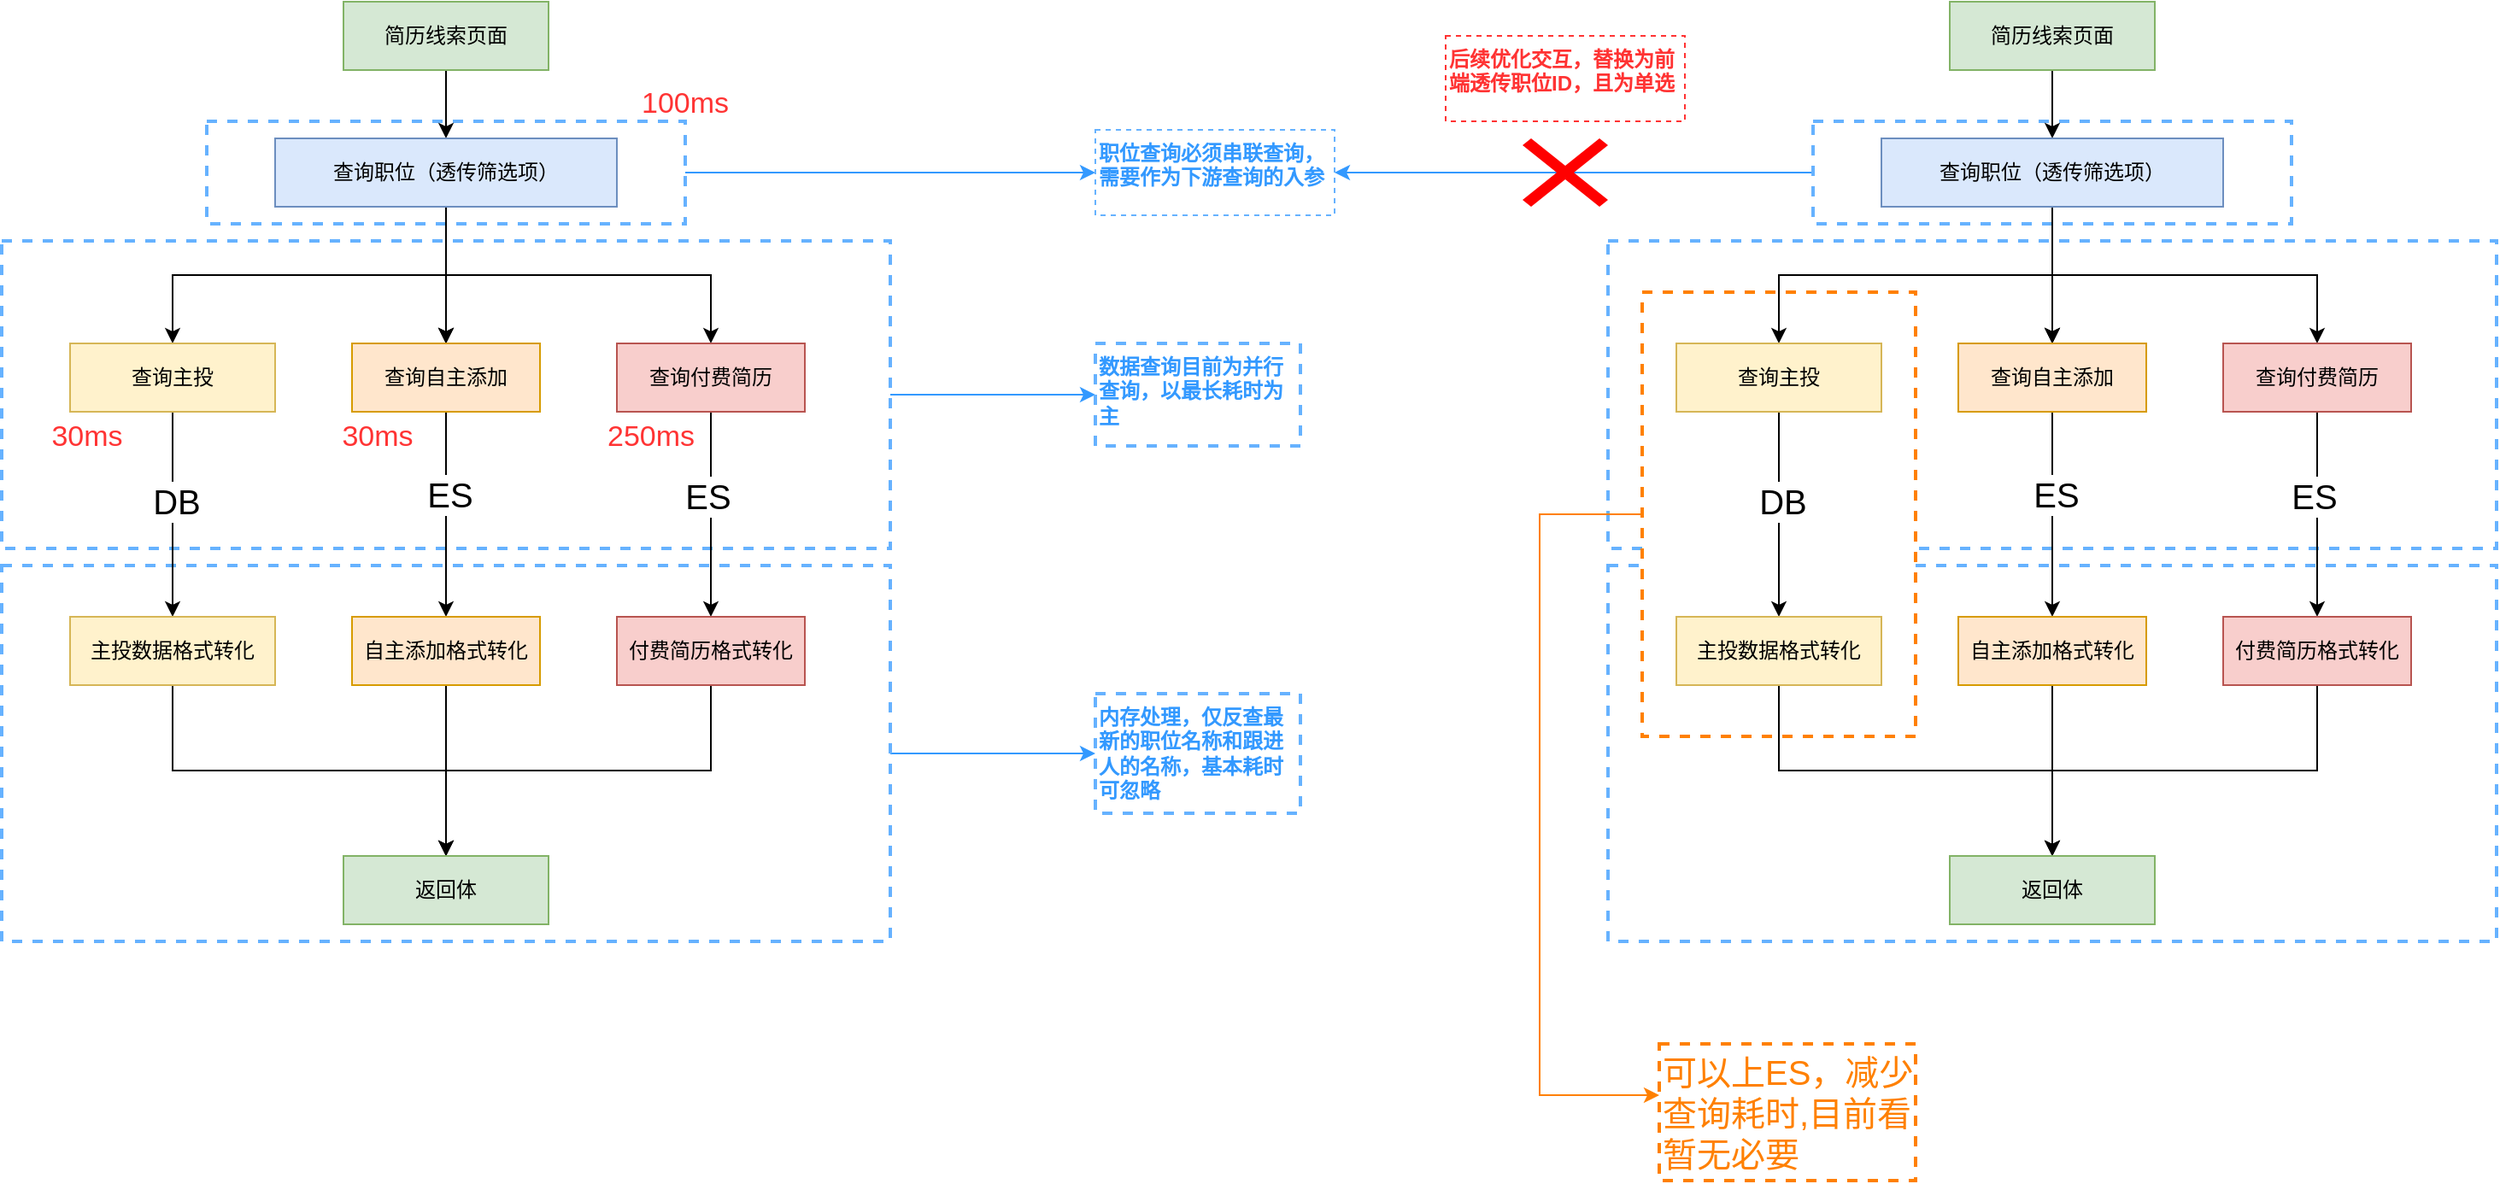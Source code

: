 <mxfile version="22.1.20" type="github">
  <diagram name="第 1 页" id="IvLhAiH7EyRF6yPdtCSv">
    <mxGraphModel dx="1593" dy="473" grid="1" gridSize="10" guides="1" tooltips="1" connect="1" arrows="1" fold="1" page="0" pageScale="1" pageWidth="827" pageHeight="1169" math="0" shadow="0">
      <root>
        <mxCell id="0" />
        <mxCell id="1" parent="0" />
        <mxCell id="fokVRQq-qGCGtbH7lqMj-43" value="" style="rounded=0;whiteSpace=wrap;html=1;dashed=1;strokeColor=#66B2FF;strokeWidth=2;" vertex="1" parent="1">
          <mxGeometry x="1020" y="810" width="520" height="220" as="geometry" />
        </mxCell>
        <mxCell id="fokVRQq-qGCGtbH7lqMj-45" value="" style="rounded=0;whiteSpace=wrap;html=1;dashed=1;strokeColor=#66B2FF;strokeWidth=2;" vertex="1" parent="1">
          <mxGeometry x="1020" y="620" width="520" height="180" as="geometry" />
        </mxCell>
        <mxCell id="fokVRQq-qGCGtbH7lqMj-82" value="" style="edgeStyle=orthogonalEdgeStyle;rounded=0;orthogonalLoop=1;jettySize=auto;html=1;strokeColor=#FF8000;" edge="1" parent="1" source="fokVRQq-qGCGtbH7lqMj-80" target="fokVRQq-qGCGtbH7lqMj-81">
          <mxGeometry relative="1" as="geometry">
            <Array as="points">
              <mxPoint x="980" y="780" />
              <mxPoint x="980" y="1120" />
            </Array>
          </mxGeometry>
        </mxCell>
        <mxCell id="fokVRQq-qGCGtbH7lqMj-80" value="" style="rounded=0;whiteSpace=wrap;html=1;dashed=1;strokeColor=#FF8000;strokeWidth=2;" vertex="1" parent="1">
          <mxGeometry x="1040" y="650" width="160" height="260" as="geometry" />
        </mxCell>
        <mxCell id="fokVRQq-qGCGtbH7lqMj-41" value="" style="edgeStyle=orthogonalEdgeStyle;rounded=0;orthogonalLoop=1;jettySize=auto;html=1;fontColor=#3399FF;strokeColor=#3399FF;" edge="1" parent="1" source="fokVRQq-qGCGtbH7lqMj-39" target="fokVRQq-qGCGtbH7lqMj-40">
          <mxGeometry relative="1" as="geometry" />
        </mxCell>
        <mxCell id="fokVRQq-qGCGtbH7lqMj-39" value="" style="rounded=0;whiteSpace=wrap;html=1;dashed=1;strokeColor=#66B2FF;strokeWidth=2;" vertex="1" parent="1">
          <mxGeometry x="80" y="810" width="520" height="220" as="geometry" />
        </mxCell>
        <mxCell id="fokVRQq-qGCGtbH7lqMj-38" value="" style="edgeStyle=orthogonalEdgeStyle;rounded=0;orthogonalLoop=1;jettySize=auto;html=1;strokeColor=#3399FF;" edge="1" parent="1" source="fokVRQq-qGCGtbH7lqMj-36" target="fokVRQq-qGCGtbH7lqMj-37">
          <mxGeometry relative="1" as="geometry" />
        </mxCell>
        <mxCell id="fokVRQq-qGCGtbH7lqMj-36" value="" style="rounded=0;whiteSpace=wrap;html=1;dashed=1;strokeColor=#66B2FF;strokeWidth=2;" vertex="1" parent="1">
          <mxGeometry x="80" y="620" width="520" height="180" as="geometry" />
        </mxCell>
        <mxCell id="fokVRQq-qGCGtbH7lqMj-35" value="" style="edgeStyle=orthogonalEdgeStyle;rounded=0;orthogonalLoop=1;jettySize=auto;html=1;strokeColor=#3399FF;" edge="1" parent="1" source="fokVRQq-qGCGtbH7lqMj-31" target="fokVRQq-qGCGtbH7lqMj-34">
          <mxGeometry relative="1" as="geometry" />
        </mxCell>
        <mxCell id="fokVRQq-qGCGtbH7lqMj-31" value="" style="rounded=0;whiteSpace=wrap;html=1;dashed=1;strokeColor=#66B2FF;strokeWidth=2;" vertex="1" parent="1">
          <mxGeometry x="200" y="550" width="280" height="60" as="geometry" />
        </mxCell>
        <mxCell id="fokVRQq-qGCGtbH7lqMj-5" value="" style="edgeStyle=orthogonalEdgeStyle;rounded=0;orthogonalLoop=1;jettySize=auto;html=1;" edge="1" parent="1" source="fokVRQq-qGCGtbH7lqMj-3" target="fokVRQq-qGCGtbH7lqMj-4">
          <mxGeometry relative="1" as="geometry" />
        </mxCell>
        <mxCell id="fokVRQq-qGCGtbH7lqMj-3" value="简历线索页面" style="rounded=0;whiteSpace=wrap;html=1;fillColor=#d5e8d4;strokeColor=#82b366;" vertex="1" parent="1">
          <mxGeometry x="280" y="480" width="120" height="40" as="geometry" />
        </mxCell>
        <mxCell id="fokVRQq-qGCGtbH7lqMj-7" value="" style="edgeStyle=orthogonalEdgeStyle;rounded=0;orthogonalLoop=1;jettySize=auto;html=1;" edge="1" parent="1" source="fokVRQq-qGCGtbH7lqMj-4" target="fokVRQq-qGCGtbH7lqMj-6">
          <mxGeometry relative="1" as="geometry" />
        </mxCell>
        <mxCell id="fokVRQq-qGCGtbH7lqMj-9" value="" style="edgeStyle=orthogonalEdgeStyle;rounded=0;orthogonalLoop=1;jettySize=auto;html=1;" edge="1" parent="1" source="fokVRQq-qGCGtbH7lqMj-4" target="fokVRQq-qGCGtbH7lqMj-8">
          <mxGeometry relative="1" as="geometry" />
        </mxCell>
        <mxCell id="fokVRQq-qGCGtbH7lqMj-10" value="" style="edgeStyle=orthogonalEdgeStyle;rounded=0;orthogonalLoop=1;jettySize=auto;html=1;" edge="1" parent="1" source="fokVRQq-qGCGtbH7lqMj-4" target="fokVRQq-qGCGtbH7lqMj-8">
          <mxGeometry relative="1" as="geometry" />
        </mxCell>
        <mxCell id="fokVRQq-qGCGtbH7lqMj-11" value="" style="edgeStyle=orthogonalEdgeStyle;rounded=0;orthogonalLoop=1;jettySize=auto;html=1;" edge="1" parent="1" source="fokVRQq-qGCGtbH7lqMj-4" target="fokVRQq-qGCGtbH7lqMj-8">
          <mxGeometry relative="1" as="geometry" />
        </mxCell>
        <mxCell id="fokVRQq-qGCGtbH7lqMj-13" style="edgeStyle=orthogonalEdgeStyle;rounded=0;orthogonalLoop=1;jettySize=auto;html=1;" edge="1" parent="1" source="fokVRQq-qGCGtbH7lqMj-4" target="fokVRQq-qGCGtbH7lqMj-12">
          <mxGeometry relative="1" as="geometry" />
        </mxCell>
        <mxCell id="fokVRQq-qGCGtbH7lqMj-4" value="查询职位（透传筛选项）" style="rounded=0;whiteSpace=wrap;html=1;fillColor=#dae8fc;strokeColor=#6c8ebf;" vertex="1" parent="1">
          <mxGeometry x="240" y="560" width="200" height="40" as="geometry" />
        </mxCell>
        <mxCell id="fokVRQq-qGCGtbH7lqMj-15" value="" style="edgeStyle=orthogonalEdgeStyle;rounded=0;orthogonalLoop=1;jettySize=auto;html=1;" edge="1" parent="1" source="fokVRQq-qGCGtbH7lqMj-6" target="fokVRQq-qGCGtbH7lqMj-14">
          <mxGeometry relative="1" as="geometry" />
        </mxCell>
        <mxCell id="fokVRQq-qGCGtbH7lqMj-20" value="DB" style="edgeLabel;html=1;align=center;verticalAlign=middle;resizable=0;points=[];fontSize=20;" vertex="1" connectable="0" parent="fokVRQq-qGCGtbH7lqMj-15">
          <mxGeometry x="-0.133" y="2" relative="1" as="geometry">
            <mxPoint as="offset" />
          </mxGeometry>
        </mxCell>
        <mxCell id="fokVRQq-qGCGtbH7lqMj-6" value="查询主投" style="rounded=0;whiteSpace=wrap;html=1;fillColor=#fff2cc;strokeColor=#d6b656;" vertex="1" parent="1">
          <mxGeometry x="120" y="680" width="120" height="40" as="geometry" />
        </mxCell>
        <mxCell id="fokVRQq-qGCGtbH7lqMj-17" value="" style="edgeStyle=orthogonalEdgeStyle;rounded=0;orthogonalLoop=1;jettySize=auto;html=1;" edge="1" parent="1" source="fokVRQq-qGCGtbH7lqMj-8" target="fokVRQq-qGCGtbH7lqMj-16">
          <mxGeometry relative="1" as="geometry" />
        </mxCell>
        <mxCell id="fokVRQq-qGCGtbH7lqMj-21" value="ES" style="edgeLabel;html=1;align=center;verticalAlign=middle;resizable=0;points=[];fontSize=20;" vertex="1" connectable="0" parent="fokVRQq-qGCGtbH7lqMj-17">
          <mxGeometry x="-0.2" y="2" relative="1" as="geometry">
            <mxPoint as="offset" />
          </mxGeometry>
        </mxCell>
        <mxCell id="fokVRQq-qGCGtbH7lqMj-8" value="查询自主添加" style="rounded=0;whiteSpace=wrap;html=1;fillColor=#ffe6cc;strokeColor=#d79b00;" vertex="1" parent="1">
          <mxGeometry x="285" y="680" width="110" height="40" as="geometry" />
        </mxCell>
        <mxCell id="fokVRQq-qGCGtbH7lqMj-19" value="" style="edgeStyle=orthogonalEdgeStyle;rounded=0;orthogonalLoop=1;jettySize=auto;html=1;" edge="1" parent="1" source="fokVRQq-qGCGtbH7lqMj-12" target="fokVRQq-qGCGtbH7lqMj-18">
          <mxGeometry relative="1" as="geometry" />
        </mxCell>
        <mxCell id="fokVRQq-qGCGtbH7lqMj-22" value="ES" style="edgeLabel;html=1;align=center;verticalAlign=middle;resizable=0;points=[];fontSize=20;" vertex="1" connectable="0" parent="fokVRQq-qGCGtbH7lqMj-19">
          <mxGeometry x="-0.183" y="-2" relative="1" as="geometry">
            <mxPoint as="offset" />
          </mxGeometry>
        </mxCell>
        <mxCell id="fokVRQq-qGCGtbH7lqMj-12" value="查询付费简历" style="rounded=0;whiteSpace=wrap;html=1;fillColor=#f8cecc;strokeColor=#b85450;" vertex="1" parent="1">
          <mxGeometry x="440" y="680" width="110" height="40" as="geometry" />
        </mxCell>
        <mxCell id="fokVRQq-qGCGtbH7lqMj-26" style="edgeStyle=orthogonalEdgeStyle;rounded=0;orthogonalLoop=1;jettySize=auto;html=1;entryX=0.5;entryY=0;entryDx=0;entryDy=0;" edge="1" parent="1" source="fokVRQq-qGCGtbH7lqMj-14" target="fokVRQq-qGCGtbH7lqMj-23">
          <mxGeometry relative="1" as="geometry">
            <Array as="points">
              <mxPoint x="180" y="930" />
              <mxPoint x="340" y="930" />
            </Array>
          </mxGeometry>
        </mxCell>
        <mxCell id="fokVRQq-qGCGtbH7lqMj-14" value="主投数据格式转化" style="rounded=0;whiteSpace=wrap;html=1;fillColor=#fff2cc;strokeColor=#d6b656;" vertex="1" parent="1">
          <mxGeometry x="120" y="840" width="120" height="40" as="geometry" />
        </mxCell>
        <mxCell id="fokVRQq-qGCGtbH7lqMj-25" style="edgeStyle=orthogonalEdgeStyle;rounded=0;orthogonalLoop=1;jettySize=auto;html=1;entryX=0.5;entryY=0;entryDx=0;entryDy=0;" edge="1" parent="1" source="fokVRQq-qGCGtbH7lqMj-16" target="fokVRQq-qGCGtbH7lqMj-23">
          <mxGeometry relative="1" as="geometry" />
        </mxCell>
        <mxCell id="fokVRQq-qGCGtbH7lqMj-16" value="自主添加格式转化" style="rounded=0;whiteSpace=wrap;html=1;fillColor=#ffe6cc;strokeColor=#d79b00;" vertex="1" parent="1">
          <mxGeometry x="285" y="840" width="110" height="40" as="geometry" />
        </mxCell>
        <mxCell id="fokVRQq-qGCGtbH7lqMj-27" style="edgeStyle=orthogonalEdgeStyle;rounded=0;orthogonalLoop=1;jettySize=auto;html=1;entryX=0.5;entryY=0;entryDx=0;entryDy=0;" edge="1" parent="1" source="fokVRQq-qGCGtbH7lqMj-18" target="fokVRQq-qGCGtbH7lqMj-23">
          <mxGeometry relative="1" as="geometry">
            <Array as="points">
              <mxPoint x="495" y="930" />
              <mxPoint x="340" y="930" />
            </Array>
          </mxGeometry>
        </mxCell>
        <mxCell id="fokVRQq-qGCGtbH7lqMj-18" value="付费简历格式转化" style="rounded=0;whiteSpace=wrap;html=1;fillColor=#f8cecc;strokeColor=#b85450;" vertex="1" parent="1">
          <mxGeometry x="440" y="840" width="110" height="40" as="geometry" />
        </mxCell>
        <mxCell id="fokVRQq-qGCGtbH7lqMj-23" value="返回体" style="rounded=0;whiteSpace=wrap;html=1;fillColor=#d5e8d4;strokeColor=#82b366;" vertex="1" parent="1">
          <mxGeometry x="280" y="980" width="120" height="40" as="geometry" />
        </mxCell>
        <mxCell id="fokVRQq-qGCGtbH7lqMj-34" value="职位查询必须串联查询，需要作为下游查询的入参" style="whiteSpace=wrap;html=1;strokeColor=#66B2FF;rounded=0;dashed=1;strokeWidth=1;align=left;verticalAlign=top;fontColor=#3399FF;fontStyle=1" vertex="1" parent="1">
          <mxGeometry x="720" y="555" width="140" height="50" as="geometry" />
        </mxCell>
        <mxCell id="fokVRQq-qGCGtbH7lqMj-37" value="数据查询目前为并行查询，以最长耗时为主" style="whiteSpace=wrap;html=1;strokeColor=#66B2FF;rounded=0;dashed=1;strokeWidth=2;verticalAlign=top;align=left;fontColor=#3399FF;fontStyle=1" vertex="1" parent="1">
          <mxGeometry x="720" y="680" width="120" height="60" as="geometry" />
        </mxCell>
        <mxCell id="fokVRQq-qGCGtbH7lqMj-40" value="内存处理，仅反查最新的职位名称和跟进人的名称，基本耗时可忽略" style="whiteSpace=wrap;html=1;strokeColor=#66B2FF;rounded=0;dashed=1;strokeWidth=2;align=left;verticalAlign=top;fontColor=#3399FF;fontStyle=1" vertex="1" parent="1">
          <mxGeometry x="720" y="885" width="120" height="70" as="geometry" />
        </mxCell>
        <mxCell id="fokVRQq-qGCGtbH7lqMj-75" style="edgeStyle=orthogonalEdgeStyle;rounded=0;orthogonalLoop=1;jettySize=auto;html=1;entryX=1;entryY=0.5;entryDx=0;entryDy=0;strokeColor=#3399FF;" edge="1" parent="1" source="fokVRQq-qGCGtbH7lqMj-47" target="fokVRQq-qGCGtbH7lqMj-34">
          <mxGeometry relative="1" as="geometry" />
        </mxCell>
        <mxCell id="fokVRQq-qGCGtbH7lqMj-47" value="" style="rounded=0;whiteSpace=wrap;html=1;dashed=1;strokeColor=#66B2FF;strokeWidth=2;" vertex="1" parent="1">
          <mxGeometry x="1140" y="550" width="280" height="60" as="geometry" />
        </mxCell>
        <mxCell id="fokVRQq-qGCGtbH7lqMj-48" value="" style="edgeStyle=orthogonalEdgeStyle;rounded=0;orthogonalLoop=1;jettySize=auto;html=1;" edge="1" parent="1" source="fokVRQq-qGCGtbH7lqMj-49" target="fokVRQq-qGCGtbH7lqMj-55">
          <mxGeometry relative="1" as="geometry" />
        </mxCell>
        <mxCell id="fokVRQq-qGCGtbH7lqMj-49" value="简历线索页面" style="rounded=0;whiteSpace=wrap;html=1;fillColor=#d5e8d4;strokeColor=#82b366;" vertex="1" parent="1">
          <mxGeometry x="1220" y="480" width="120" height="40" as="geometry" />
        </mxCell>
        <mxCell id="fokVRQq-qGCGtbH7lqMj-50" value="" style="edgeStyle=orthogonalEdgeStyle;rounded=0;orthogonalLoop=1;jettySize=auto;html=1;" edge="1" parent="1" source="fokVRQq-qGCGtbH7lqMj-55" target="fokVRQq-qGCGtbH7lqMj-58">
          <mxGeometry relative="1" as="geometry" />
        </mxCell>
        <mxCell id="fokVRQq-qGCGtbH7lqMj-51" value="" style="edgeStyle=orthogonalEdgeStyle;rounded=0;orthogonalLoop=1;jettySize=auto;html=1;" edge="1" parent="1" source="fokVRQq-qGCGtbH7lqMj-55" target="fokVRQq-qGCGtbH7lqMj-61">
          <mxGeometry relative="1" as="geometry" />
        </mxCell>
        <mxCell id="fokVRQq-qGCGtbH7lqMj-52" value="" style="edgeStyle=orthogonalEdgeStyle;rounded=0;orthogonalLoop=1;jettySize=auto;html=1;" edge="1" parent="1" source="fokVRQq-qGCGtbH7lqMj-55" target="fokVRQq-qGCGtbH7lqMj-61">
          <mxGeometry relative="1" as="geometry" />
        </mxCell>
        <mxCell id="fokVRQq-qGCGtbH7lqMj-53" value="" style="edgeStyle=orthogonalEdgeStyle;rounded=0;orthogonalLoop=1;jettySize=auto;html=1;" edge="1" parent="1" source="fokVRQq-qGCGtbH7lqMj-55" target="fokVRQq-qGCGtbH7lqMj-61">
          <mxGeometry relative="1" as="geometry" />
        </mxCell>
        <mxCell id="fokVRQq-qGCGtbH7lqMj-54" style="edgeStyle=orthogonalEdgeStyle;rounded=0;orthogonalLoop=1;jettySize=auto;html=1;" edge="1" parent="1" source="fokVRQq-qGCGtbH7lqMj-55" target="fokVRQq-qGCGtbH7lqMj-64">
          <mxGeometry relative="1" as="geometry" />
        </mxCell>
        <mxCell id="fokVRQq-qGCGtbH7lqMj-55" value="查询职位（透传筛选项）" style="rounded=0;whiteSpace=wrap;html=1;fillColor=#dae8fc;strokeColor=#6c8ebf;" vertex="1" parent="1">
          <mxGeometry x="1180" y="560" width="200" height="40" as="geometry" />
        </mxCell>
        <mxCell id="fokVRQq-qGCGtbH7lqMj-56" value="" style="edgeStyle=orthogonalEdgeStyle;rounded=0;orthogonalLoop=1;jettySize=auto;html=1;" edge="1" parent="1" source="fokVRQq-qGCGtbH7lqMj-58" target="fokVRQq-qGCGtbH7lqMj-66">
          <mxGeometry relative="1" as="geometry" />
        </mxCell>
        <mxCell id="fokVRQq-qGCGtbH7lqMj-57" value="DB" style="edgeLabel;html=1;align=center;verticalAlign=middle;resizable=0;points=[];fontSize=20;" vertex="1" connectable="0" parent="fokVRQq-qGCGtbH7lqMj-56">
          <mxGeometry x="-0.133" y="2" relative="1" as="geometry">
            <mxPoint as="offset" />
          </mxGeometry>
        </mxCell>
        <mxCell id="fokVRQq-qGCGtbH7lqMj-58" value="查询主投" style="rounded=0;whiteSpace=wrap;html=1;fillColor=#fff2cc;strokeColor=#d6b656;" vertex="1" parent="1">
          <mxGeometry x="1060" y="680" width="120" height="40" as="geometry" />
        </mxCell>
        <mxCell id="fokVRQq-qGCGtbH7lqMj-59" value="" style="edgeStyle=orthogonalEdgeStyle;rounded=0;orthogonalLoop=1;jettySize=auto;html=1;" edge="1" parent="1" source="fokVRQq-qGCGtbH7lqMj-61" target="fokVRQq-qGCGtbH7lqMj-68">
          <mxGeometry relative="1" as="geometry" />
        </mxCell>
        <mxCell id="fokVRQq-qGCGtbH7lqMj-60" value="ES" style="edgeLabel;html=1;align=center;verticalAlign=middle;resizable=0;points=[];fontSize=20;" vertex="1" connectable="0" parent="fokVRQq-qGCGtbH7lqMj-59">
          <mxGeometry x="-0.2" y="2" relative="1" as="geometry">
            <mxPoint as="offset" />
          </mxGeometry>
        </mxCell>
        <mxCell id="fokVRQq-qGCGtbH7lqMj-61" value="查询自主添加" style="rounded=0;whiteSpace=wrap;html=1;fillColor=#ffe6cc;strokeColor=#d79b00;" vertex="1" parent="1">
          <mxGeometry x="1225" y="680" width="110" height="40" as="geometry" />
        </mxCell>
        <mxCell id="fokVRQq-qGCGtbH7lqMj-62" value="" style="edgeStyle=orthogonalEdgeStyle;rounded=0;orthogonalLoop=1;jettySize=auto;html=1;" edge="1" parent="1" source="fokVRQq-qGCGtbH7lqMj-64" target="fokVRQq-qGCGtbH7lqMj-70">
          <mxGeometry relative="1" as="geometry" />
        </mxCell>
        <mxCell id="fokVRQq-qGCGtbH7lqMj-63" value="ES" style="edgeLabel;html=1;align=center;verticalAlign=middle;resizable=0;points=[];fontSize=20;" vertex="1" connectable="0" parent="fokVRQq-qGCGtbH7lqMj-62">
          <mxGeometry x="-0.183" y="-2" relative="1" as="geometry">
            <mxPoint as="offset" />
          </mxGeometry>
        </mxCell>
        <mxCell id="fokVRQq-qGCGtbH7lqMj-64" value="查询付费简历" style="rounded=0;whiteSpace=wrap;html=1;fillColor=#f8cecc;strokeColor=#b85450;" vertex="1" parent="1">
          <mxGeometry x="1380" y="680" width="110" height="40" as="geometry" />
        </mxCell>
        <mxCell id="fokVRQq-qGCGtbH7lqMj-65" style="edgeStyle=orthogonalEdgeStyle;rounded=0;orthogonalLoop=1;jettySize=auto;html=1;entryX=0.5;entryY=0;entryDx=0;entryDy=0;" edge="1" parent="1" source="fokVRQq-qGCGtbH7lqMj-66" target="fokVRQq-qGCGtbH7lqMj-71">
          <mxGeometry relative="1" as="geometry">
            <Array as="points">
              <mxPoint x="1120" y="930" />
              <mxPoint x="1280" y="930" />
            </Array>
          </mxGeometry>
        </mxCell>
        <mxCell id="fokVRQq-qGCGtbH7lqMj-66" value="主投数据格式转化" style="rounded=0;whiteSpace=wrap;html=1;fillColor=#fff2cc;strokeColor=#d6b656;" vertex="1" parent="1">
          <mxGeometry x="1060" y="840" width="120" height="40" as="geometry" />
        </mxCell>
        <mxCell id="fokVRQq-qGCGtbH7lqMj-67" style="edgeStyle=orthogonalEdgeStyle;rounded=0;orthogonalLoop=1;jettySize=auto;html=1;entryX=0.5;entryY=0;entryDx=0;entryDy=0;" edge="1" parent="1" source="fokVRQq-qGCGtbH7lqMj-68" target="fokVRQq-qGCGtbH7lqMj-71">
          <mxGeometry relative="1" as="geometry" />
        </mxCell>
        <mxCell id="fokVRQq-qGCGtbH7lqMj-68" value="自主添加格式转化" style="rounded=0;whiteSpace=wrap;html=1;fillColor=#ffe6cc;strokeColor=#d79b00;" vertex="1" parent="1">
          <mxGeometry x="1225" y="840" width="110" height="40" as="geometry" />
        </mxCell>
        <mxCell id="fokVRQq-qGCGtbH7lqMj-69" style="edgeStyle=orthogonalEdgeStyle;rounded=0;orthogonalLoop=1;jettySize=auto;html=1;entryX=0.5;entryY=0;entryDx=0;entryDy=0;" edge="1" parent="1" source="fokVRQq-qGCGtbH7lqMj-70" target="fokVRQq-qGCGtbH7lqMj-71">
          <mxGeometry relative="1" as="geometry">
            <Array as="points">
              <mxPoint x="1435" y="930" />
              <mxPoint x="1280" y="930" />
            </Array>
          </mxGeometry>
        </mxCell>
        <mxCell id="fokVRQq-qGCGtbH7lqMj-70" value="付费简历格式转化" style="rounded=0;whiteSpace=wrap;html=1;fillColor=#f8cecc;strokeColor=#b85450;" vertex="1" parent="1">
          <mxGeometry x="1380" y="840" width="110" height="40" as="geometry" />
        </mxCell>
        <mxCell id="fokVRQq-qGCGtbH7lqMj-71" value="返回体" style="rounded=0;whiteSpace=wrap;html=1;fillColor=#d5e8d4;strokeColor=#82b366;" vertex="1" parent="1">
          <mxGeometry x="1220" y="980" width="120" height="40" as="geometry" />
        </mxCell>
        <mxCell id="fokVRQq-qGCGtbH7lqMj-76" value="" style="shape=mxgraph.mockup.markup.redX;fillColor=#ff0000;html=1;shadow=0;whiteSpace=wrap;strokeColor=none;" vertex="1" parent="1">
          <mxGeometry x="970" y="560" width="50" height="40" as="geometry" />
        </mxCell>
        <mxCell id="fokVRQq-qGCGtbH7lqMj-79" value="后续优化交互，替换为前端透传职位ID，且为单选" style="whiteSpace=wrap;html=1;strokeColor=#FF3333;rounded=0;dashed=1;strokeWidth=1;align=left;verticalAlign=top;fontColor=#FF3333;fontStyle=1" vertex="1" parent="1">
          <mxGeometry x="925" y="500" width="140" height="50" as="geometry" />
        </mxCell>
        <mxCell id="fokVRQq-qGCGtbH7lqMj-81" value="可以上ES，减少查询耗时,目前看暂无必要" style="whiteSpace=wrap;html=1;strokeColor=#FF8000;rounded=0;dashed=1;strokeWidth=2;fontColor=#FF8000;fontSize=20;align=left;" vertex="1" parent="1">
          <mxGeometry x="1050" y="1090" width="150" height="80" as="geometry" />
        </mxCell>
        <mxCell id="fokVRQq-qGCGtbH7lqMj-83" value="100ms" style="text;html=1;strokeColor=none;fillColor=none;align=center;verticalAlign=middle;whiteSpace=wrap;rounded=0;fontColor=#FF3333;fontSize=17;" vertex="1" parent="1">
          <mxGeometry x="450" y="525" width="60" height="30" as="geometry" />
        </mxCell>
        <mxCell id="fokVRQq-qGCGtbH7lqMj-84" value="30ms" style="text;html=1;strokeColor=none;fillColor=none;align=center;verticalAlign=middle;whiteSpace=wrap;rounded=0;fontColor=#FF3333;fontSize=17;" vertex="1" parent="1">
          <mxGeometry x="100" y="720" width="60" height="30" as="geometry" />
        </mxCell>
        <mxCell id="fokVRQq-qGCGtbH7lqMj-85" value="30ms" style="text;html=1;strokeColor=none;fillColor=none;align=center;verticalAlign=middle;whiteSpace=wrap;rounded=0;fontColor=#FF3333;fontSize=17;" vertex="1" parent="1">
          <mxGeometry x="270" y="720" width="60" height="30" as="geometry" />
        </mxCell>
        <mxCell id="fokVRQq-qGCGtbH7lqMj-86" value="250ms" style="text;html=1;strokeColor=none;fillColor=none;align=center;verticalAlign=middle;whiteSpace=wrap;rounded=0;fontColor=#FF3333;fontSize=17;" vertex="1" parent="1">
          <mxGeometry x="430" y="720" width="60" height="30" as="geometry" />
        </mxCell>
      </root>
    </mxGraphModel>
  </diagram>
</mxfile>
